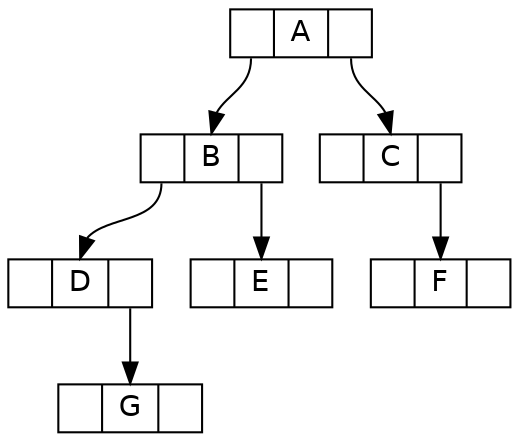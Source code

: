 digraph G {
    node [shape=record, height=0.1, fontname = "DejaVuSans"];
    
    A [label="<left> | <e> A | <right> "];
    B [label="<left> | <e> B | <right> "];
    C [label="<left> | <e> C | <right> "];
    D [label="<left> | <e> D | <right> "];
    E [label="<left> | <e> E | <right> "];
    F [label="<left> | <e> F | <right> "];
    G [label="<left> | <e> G | <right> "];

    A:left -> B:e;
    A:right -> C:e;

    B:left -> D:e;
    B:right -> E:e;   

    C:right -> F:e;

    D:right -> G:e;
}
